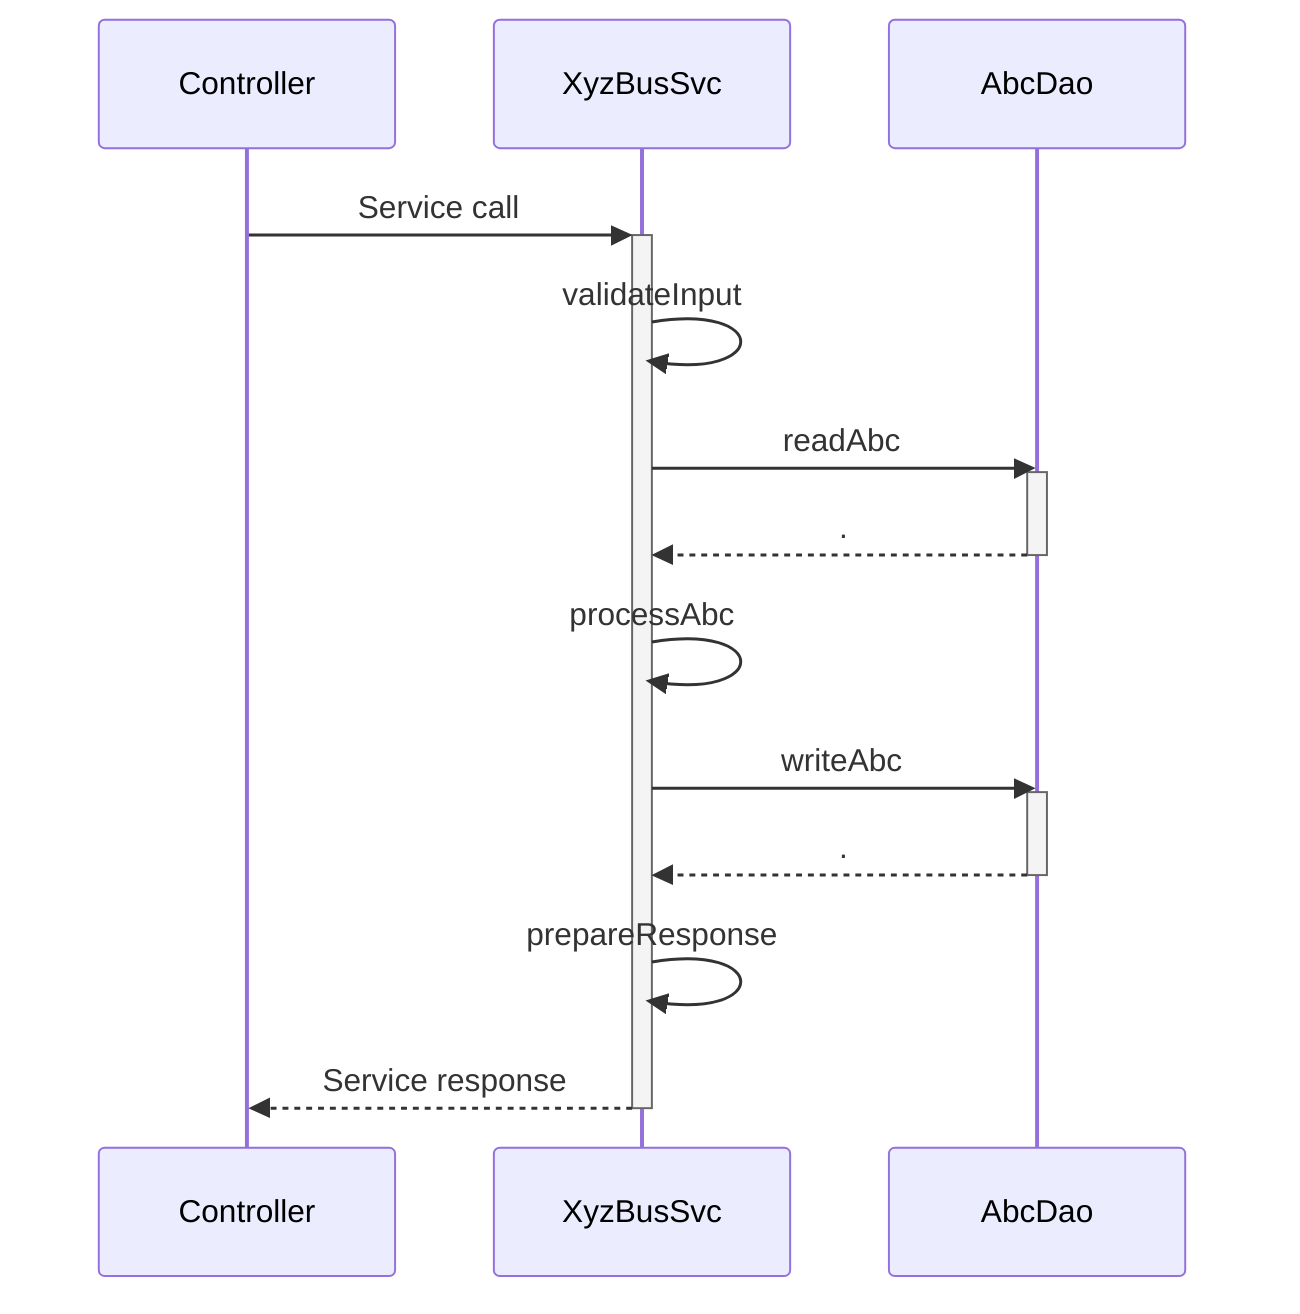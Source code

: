 sequenceDiagram
    participant Controller
    participant XyzBusSvc
    participant AbcDao

    Controller->>+XyzBusSvc: Service call
    XyzBusSvc->>XyzBusSvc: validateInput
    XyzBusSvc->>AbcDao: readAbc
    activate AbcDao
    AbcDao-->>XyzBusSvc: .
    deactivate AbcDao
    XyzBusSvc->>XyzBusSvc: processAbc
    XyzBusSvc->>AbcDao: writeAbc
    activate AbcDao
    AbcDao-->>XyzBusSvc: .
    deactivate AbcDao
    XyzBusSvc->>XyzBusSvc: prepareResponse
    XyzBusSvc-->>-Controller: Service response